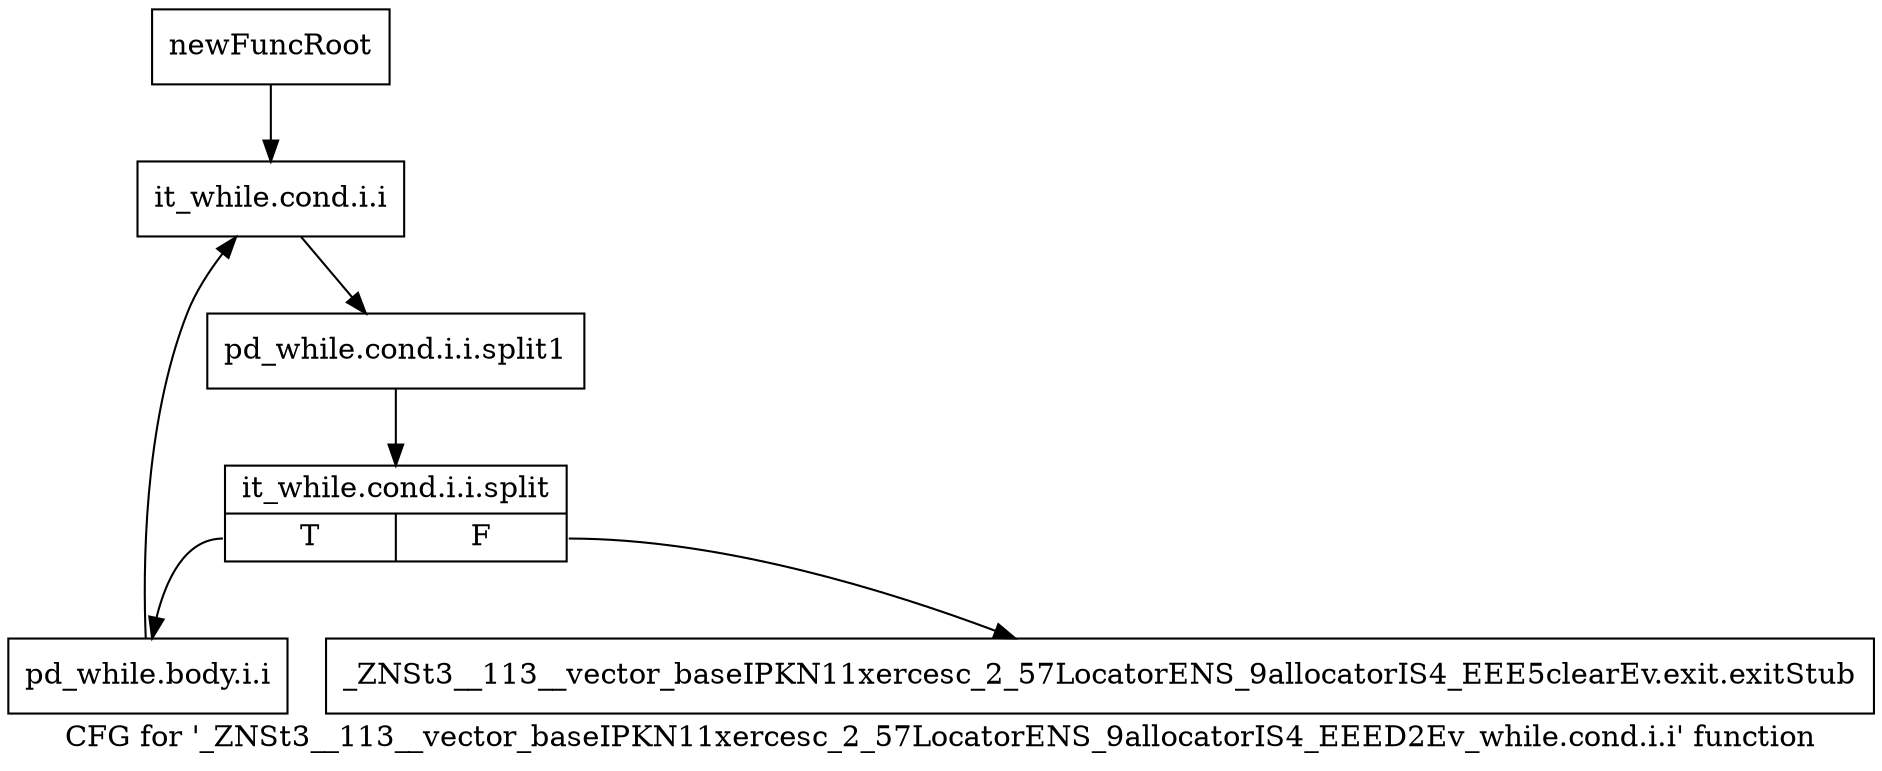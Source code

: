digraph "CFG for '_ZNSt3__113__vector_baseIPKN11xercesc_2_57LocatorENS_9allocatorIS4_EEED2Ev_while.cond.i.i' function" {
	label="CFG for '_ZNSt3__113__vector_baseIPKN11xercesc_2_57LocatorENS_9allocatorIS4_EEED2Ev_while.cond.i.i' function";

	Node0x8387230 [shape=record,label="{newFuncRoot}"];
	Node0x8387230 -> Node0x83872d0;
	Node0x8387280 [shape=record,label="{_ZNSt3__113__vector_baseIPKN11xercesc_2_57LocatorENS_9allocatorIS4_EEE5clearEv.exit.exitStub}"];
	Node0x83872d0 [shape=record,label="{it_while.cond.i.i}"];
	Node0x83872d0 -> Node0xd0e7e20;
	Node0xd0e7e20 [shape=record,label="{pd_while.cond.i.i.split1}"];
	Node0xd0e7e20 -> Node0xd0e0ce0;
	Node0xd0e0ce0 [shape=record,label="{it_while.cond.i.i.split|{<s0>T|<s1>F}}"];
	Node0xd0e0ce0:s0 -> Node0x8387320;
	Node0xd0e0ce0:s1 -> Node0x8387280;
	Node0x8387320 [shape=record,label="{pd_while.body.i.i}"];
	Node0x8387320 -> Node0x83872d0;
}
